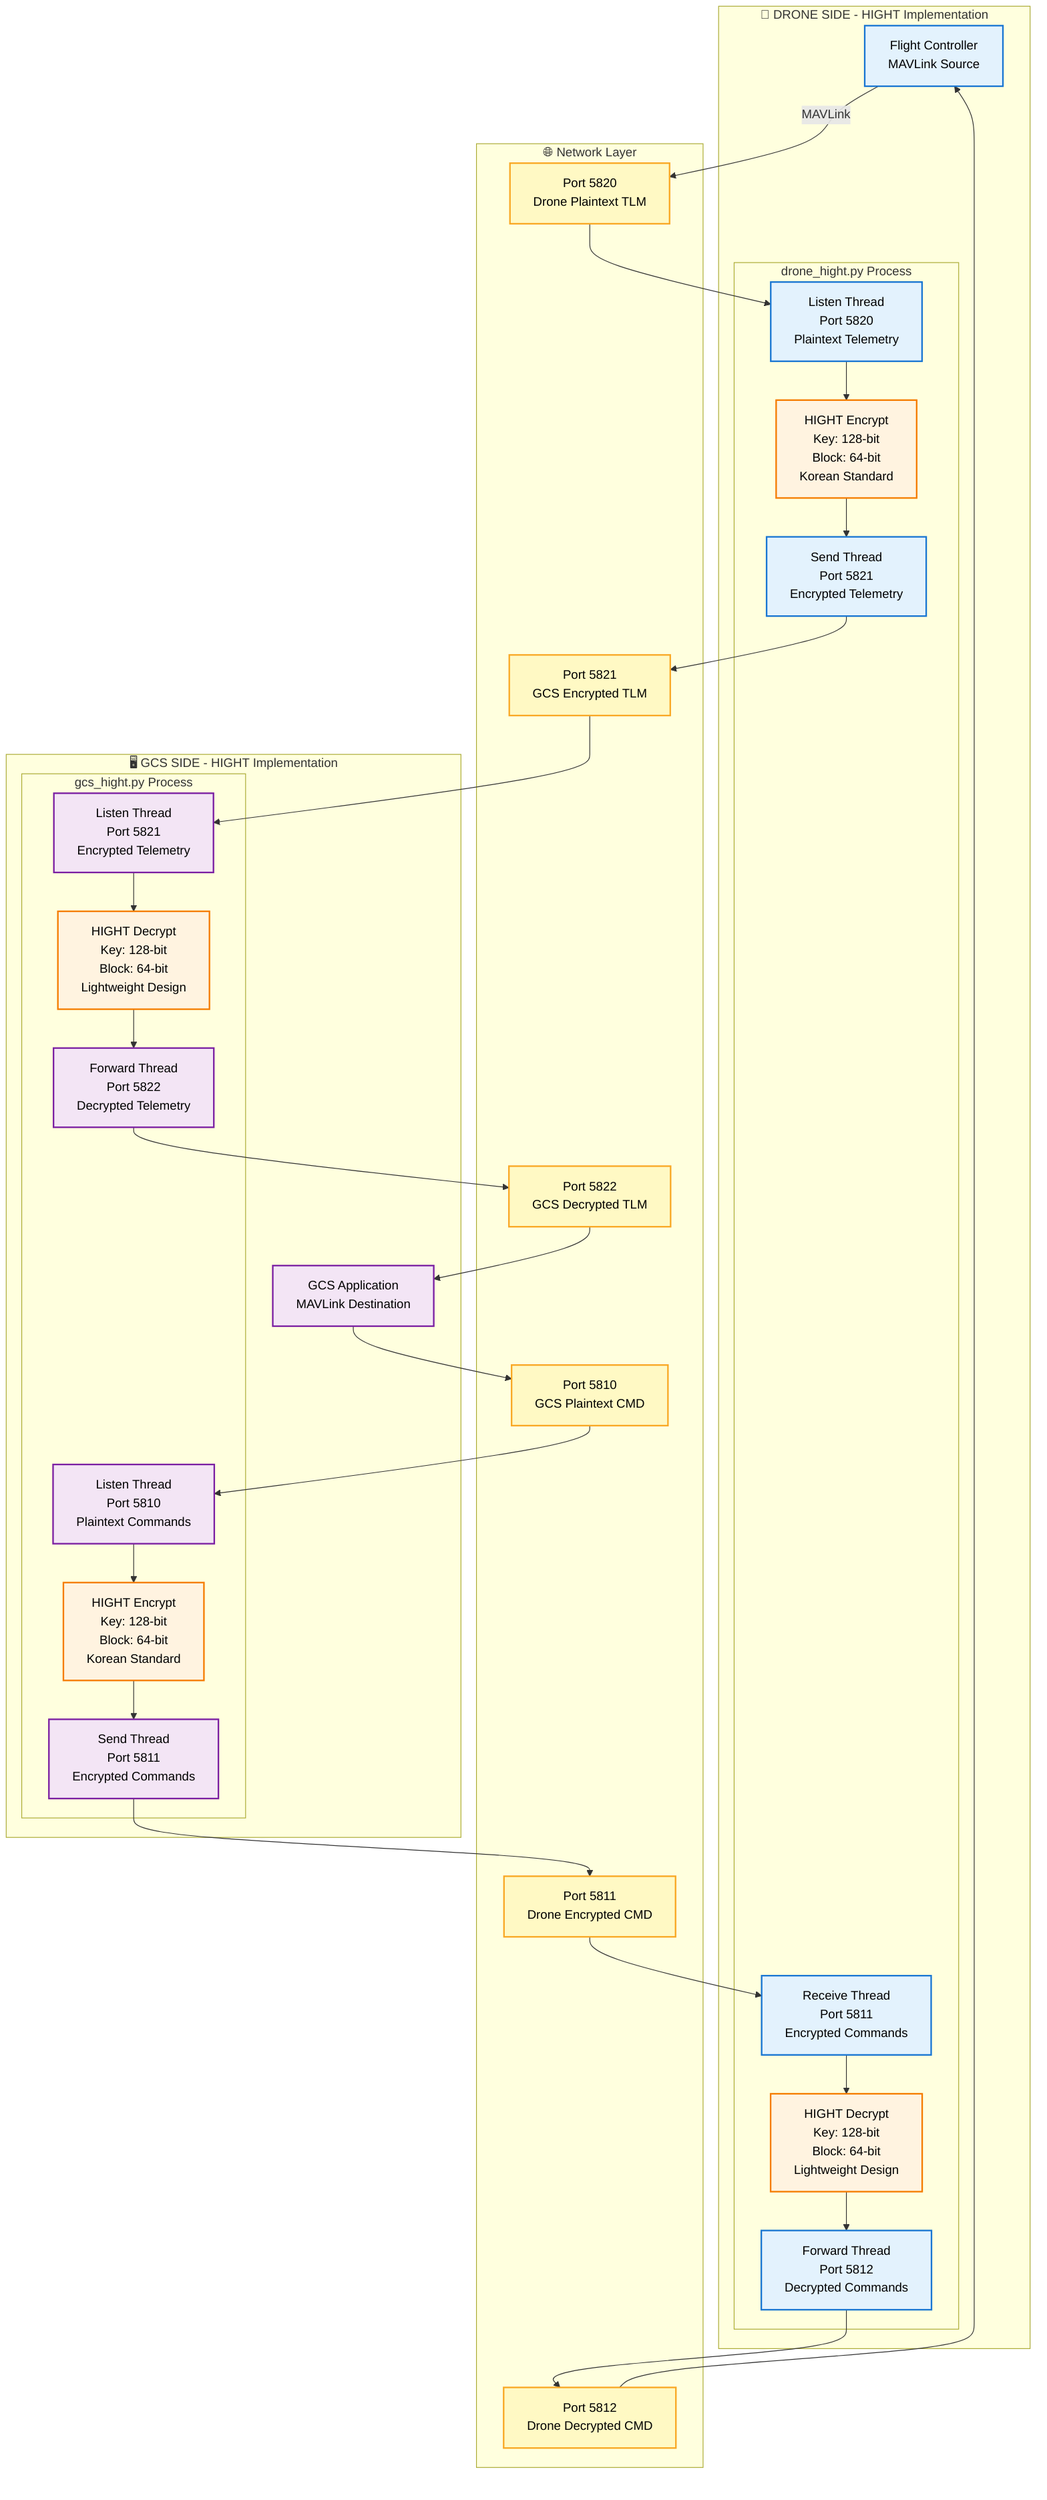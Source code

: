 graph TB
    %% HIGHT Lightweight Block Cipher Flow Diagram
    %% Research Paper Quality - Pre-Quantum Algorithm c4
    
    classDef droneNode fill:#e3f2fd,stroke:#1976d2,stroke-width:2px,color:#000
    classDef gcsNode fill:#f3e5f5,stroke:#7b1fa2,stroke-width:2px,color:#000
    classDef cryptoOp fill:#fff3e0,stroke:#f57c00,stroke-width:2px,color:#000
    classDef dataFlow fill:#e8f5e8,stroke:#388e3c,stroke-width:2px,color:#000
    classDef portNode fill:#fff9c4,stroke:#f9a825,stroke-width:2px,color:#000

    subgraph DRONE_SIDE ["🚁 DRONE SIDE - HIGHT Implementation"]
        FC[Flight Controller<br/>MAVLink Source]:::droneNode
        
        subgraph DRONE_CRYPTO ["drone_hight.py Process"]
            D_LISTEN[Listen Thread<br/>Port 5820<br/>Plaintext Telemetry]:::droneNode
            D_HIGHT_ENC[HIGHT Encrypt<br/>Key: 128-bit<br/>Block: 64-bit<br/>Korean Standard]:::cryptoOp
            D_SEND[Send Thread<br/>Port 5821<br/>Encrypted Telemetry]:::droneNode
            
            D_RECV[Receive Thread<br/>Port 5811<br/>Encrypted Commands]:::droneNode
            D_HIGHT_DEC[HIGHT Decrypt<br/>Key: 128-bit<br/>Block: 64-bit<br/>Lightweight Design]:::cryptoOp
            D_FORWARD[Forward Thread<br/>Port 5812<br/>Decrypted Commands]:::droneNode
        end
    end

    subgraph NETWORK ["🌐 Network Layer"]
        P5820[Port 5820<br/>Drone Plaintext TLM]:::portNode
        P5821[Port 5821<br/>GCS Encrypted TLM]:::portNode
        P5810[Port 5810<br/>GCS Plaintext CMD]:::portNode
        P5811[Port 5811<br/>Drone Encrypted CMD]:::portNode
        P5812[Port 5812<br/>Drone Decrypted CMD]:::portNode
        P5822[Port 5822<br/>GCS Decrypted TLM]:::portNode
    end

    subgraph GCS_SIDE ["🖥️ GCS SIDE - HIGHT Implementation"]
        GCS_APP[GCS Application<br/>MAVLink Destination]:::gcsNode
        
        subgraph GCS_CRYPTO ["gcs_hight.py Process"]
            G_LISTEN_TLM[Listen Thread<br/>Port 5821<br/>Encrypted Telemetry]:::gcsNode
            G_HIGHT_DEC[HIGHT Decrypt<br/>Key: 128-bit<br/>Block: 64-bit<br/>Lightweight Design]:::cryptoOp
            G_FORWARD_TLM[Forward Thread<br/>Port 5822<br/>Decrypted Telemetry]:::gcsNode
            
            G_LISTEN_CMD[Listen Thread<br/>Port 5810<br/>Plaintext Commands]:::gcsNode
            G_HIGHT_ENC[HIGHT Encrypt<br/>Key: 128-bit<br/>Block: 64-bit<br/>Korean Standard]:::cryptoOp
            G_SEND[Send Thread<br/>Port 5811<br/>Encrypted Commands]:::gcsNode
        end
    end

    %% Data Flow
    FC -->|MAVLink| P5820
    P5820 --> D_LISTEN
    D_LISTEN --> D_HIGHT_ENC
    D_HIGHT_ENC --> D_SEND
    D_SEND --> P5821
    P5821 --> G_LISTEN_TLM
    G_LISTEN_TLM --> G_HIGHT_DEC
    G_HIGHT_DEC --> G_FORWARD_TLM
    G_FORWARD_TLM --> P5822
    P5822 --> GCS_APP

    GCS_APP --> P5810
    P5810 --> G_LISTEN_CMD
    G_LISTEN_CMD --> G_HIGHT_ENC
    G_HIGHT_ENC --> G_SEND
    G_SEND --> P5811
    P5811 --> D_RECV
    D_RECV --> D_HIGHT_DEC
    D_HIGHT_DEC --> D_FORWARD
    D_FORWARD --> P5812
    P5812 --> FC